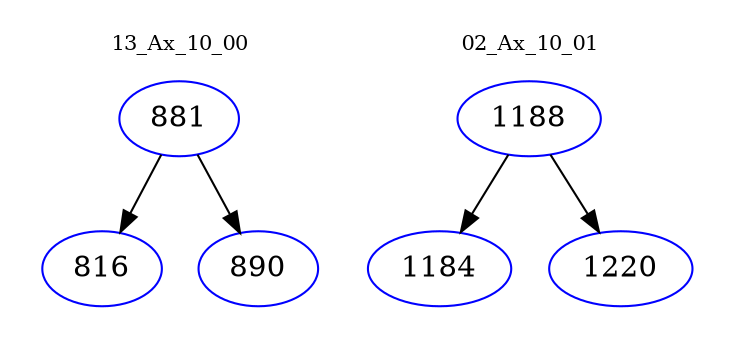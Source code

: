 digraph{
subgraph cluster_0 {
color = white
label = "13_Ax_10_00";
fontsize=10;
T0_881 [label="881", color="blue"]
T0_881 -> T0_816 [color="black"]
T0_816 [label="816", color="blue"]
T0_881 -> T0_890 [color="black"]
T0_890 [label="890", color="blue"]
}
subgraph cluster_1 {
color = white
label = "02_Ax_10_01";
fontsize=10;
T1_1188 [label="1188", color="blue"]
T1_1188 -> T1_1184 [color="black"]
T1_1184 [label="1184", color="blue"]
T1_1188 -> T1_1220 [color="black"]
T1_1220 [label="1220", color="blue"]
}
}
